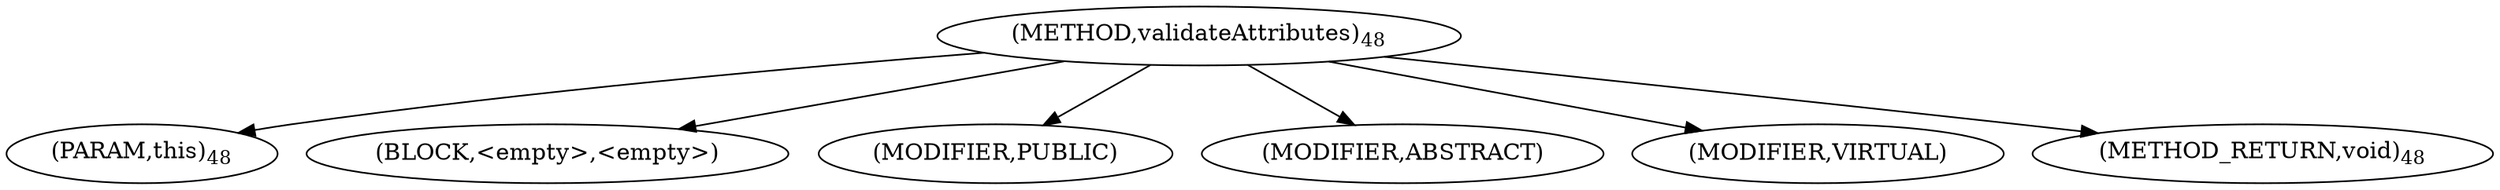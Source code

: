 digraph "validateAttributes" {  
"13" [label = <(METHOD,validateAttributes)<SUB>48</SUB>> ]
"14" [label = <(PARAM,this)<SUB>48</SUB>> ]
"15" [label = <(BLOCK,&lt;empty&gt;,&lt;empty&gt;)> ]
"16" [label = <(MODIFIER,PUBLIC)> ]
"17" [label = <(MODIFIER,ABSTRACT)> ]
"18" [label = <(MODIFIER,VIRTUAL)> ]
"19" [label = <(METHOD_RETURN,void)<SUB>48</SUB>> ]
  "13" -> "14" 
  "13" -> "15" 
  "13" -> "16" 
  "13" -> "17" 
  "13" -> "18" 
  "13" -> "19" 
}
